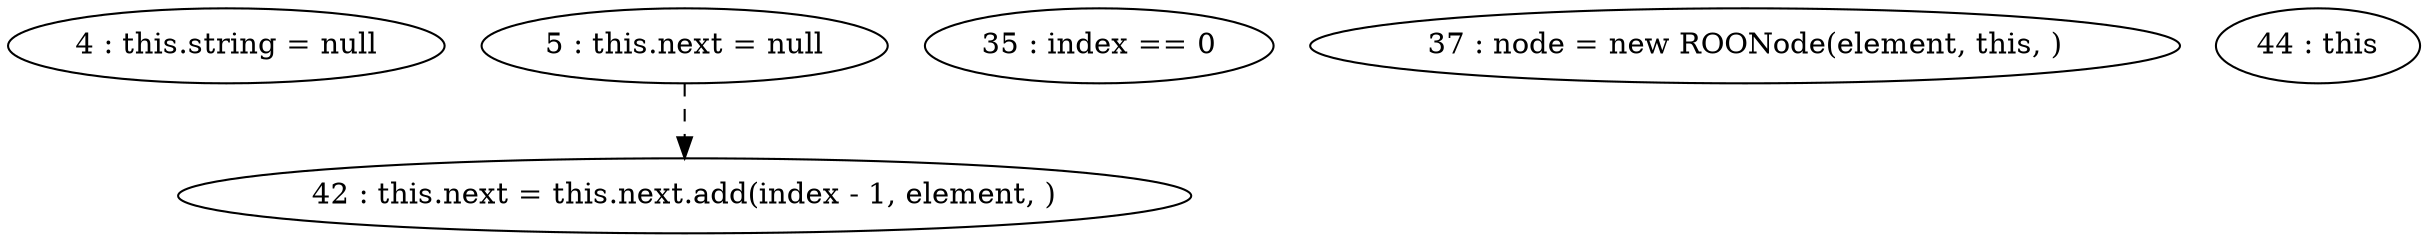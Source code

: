 digraph G {
"4 : this.string = null"
"5 : this.next = null"
"5 : this.next = null" -> "42 : this.next = this.next.add(index - 1, element, )" [style=dashed]
"35 : index == 0"
"37 : node = new ROONode(element, this, )"
"42 : this.next = this.next.add(index - 1, element, )"
"44 : this"
}